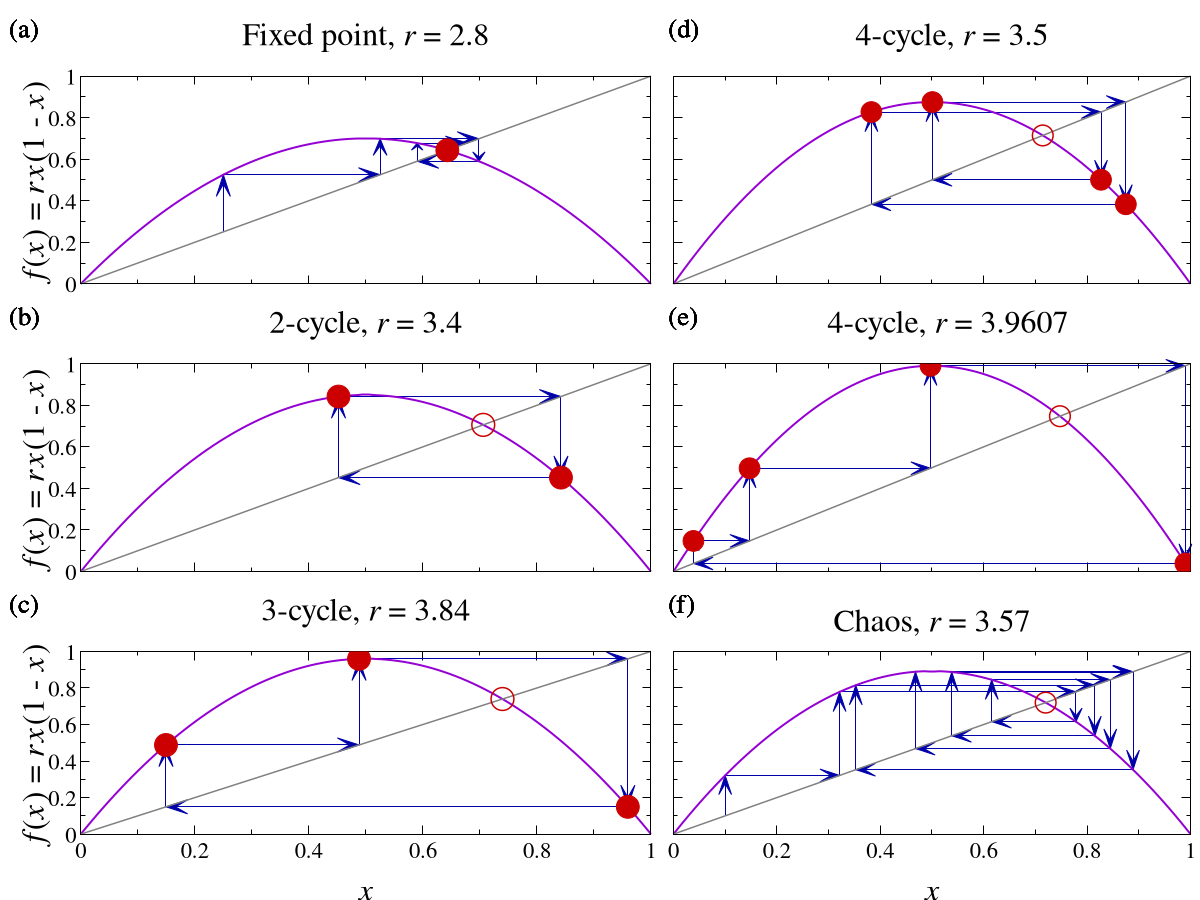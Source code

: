 unset multiplot
reset
set terminal postscript enhanced font "Times, 14" size 7, 10
set output "cobweb.ps"
set encoding iso_8859_1

colordot = "#cc0000"

# set arrow style 1, as a thin arrow
# size length, angle (deg.), backangle (deg.)
set style arrow 1 head size 0.040, 18, 30 filled lw 1.0 lc rgb "#0000aa"

set style line 10 lt 2 lw 1.5 lc rgb "#808080"

dx = 0.007
dy = 0.030

# width of the left and right colums
wlft = 0.55
wrt = 1 - wlft

# height of the three rows
ht1 = 0.32
ht2 = 0.32
ht3 = 1 - ht1 - ht2
top2 = ht2 + ht3
top3 = ht3


lftmargin = 7.0
hormargin = 1.5

vrtmargin = 0.2
botmargin = 3.0


lbfont = "Times, 20"
titlefont = "Times, 24"
tcfont = "Times, 17"


set label "(a)" at screen dx, 1.000-dy      font lbfont
set label "(b)" at screen dx, top2-dy       font lbfont
set label "(c)" at screen dx, top3-dy       font lbfont
set label "(d)" at screen wlft+dx, 1.000-dy font lbfont
set label "(e)" at screen wlft+dx, top2-dy  font lbfont
set label "(f)" at screen wlft+dx, top3-dy  font lbfont

set xtics .2 font tcfont offset 0, 0.3
set mxtics 2

set ylabel "{/Times-Italic f}{/=8 &{i}}({/Times-Italic x}{/=8 &{i}}) = {/Times-Italic r{/=8 &{i}}x}{/=8 &{i}}(1 - {/Times-Italic x}{/=8 &{i}})" offset 1.5, 0 font titlefont
set ytics .2 font tcfont offset 0.5, 0
set mytics 2



set rmargin 1.0


set multiplot
set size wlft, ht1
set origin 0.0, top2
set bmargin vrtmargin
unset xlabel
set format x ""

r = 2.8
f(x) = r*x*(1-x)
x0 = 0.25
x1 = f(x0)
x2 = f(x1)
x3 = f(x2)
x4 = f(x3)
x5 = f(x4)
x6 = f(x5)
x7 = f(x6)
xf = 1 - 1/r;

set title 'Fixed point, {/Times-Italic r} = 2.8' offset 0, 0 font titlefont


# a circle at the fixed point
set object 11 circle at xf, xf size 0.020 front fc rgb colordot fs solid

set arrow  1 from x0, x0 to x0, x1 as 1
set arrow  2 from x0, x1 to x1, x1 as 1
set arrow  3 from x1, x1 to x1, x2 as 1
set arrow  4 from x1, x2 to x2, x2 as 1
set arrow  5 from x2, x2 to x2, x3 as 1
set arrow  6 from x2, x3 to x3, x3 as 1
set arrow  7 from x3, x3 to x3, x4 as 1
set arrow  8 from x3, x4 to x4, x4 as 1
#set arrow  9 from x4, x4 to x4, x5 as 1
#set arrow 10 from x4, x5 to x5, x5 as 1
#set arrow 11 from x5, x5 to x5, x6 as 1
#set arrow 12 from x5, x6 to x6, x6 as 1
#set arrow 13 from x6, x6 to x6, x7 as 1
#set arrow 14 from x6, x7 to x7, x7 as 1


plot [0:1][:1] f(x) lw 2.0 not, \
               x    ls 10  not

unset object
unset arrow



set size wlft, ht2
set origin 0., top3


r = 3.4
x0 = 0.157845
f(x) = r*x*(1-x)
x1 = f(x0)
x2 = f(x1)
x3 = f(x2)
xf = 1 - 1/r;

set title "2-cycle, {/Times-Italic r} = 3.4" font titlefont

set object 11 circle at xf, xf size 0.020 front fc rgb colordot fs empty lw 1.5
set object 12 circle at x2, x3 size 0.020 front fc rgb colordot fs solid
set object 13 circle at x3, x2 size 0.020 front fc rgb colordot fs solid


#set arrow 1 from x0, x0 to x0, x1 as 1
#set arrow 2 from x0, x1 to x1, x1 as 1
set arrow 3 from x1, x1 to x1, x2 as 1
set arrow 4 from x1, x2 to x2, x2 as 1
set arrow 5 from x2, x2 to x2, x3 as 1
set arrow 6 from x2, x3 to x3, x3 as 1

plot [0:1][:1] f(x) lw 2.0 not, \
               x    ls 10  not


unset object
unset arrow






set size wlft, ht3
set origin 0., 0
set bmargin botmargin
set format x "%g"
set xlabel "{/Times-Italic x}" offset 0, 0.0 font titlefont

r = 3.84
x0 = 0.149407
f(x) = r*x*(1-x)
x1 = f(x0)
x2 = f(x1)
x3 = f(x2)
x4 = f(x3)
xf = 1 - 1/r;

set title "3-cycle, {/Times-Italic r} = 3.84" font titlefont

set object 11 circle at xf, xf size 0.020 front fc rgb colordot fs empty lw 1.5
set object 12 circle at x1, x2 size 0.020 front fc rgb colordot fs solid
set object 13 circle at x2, x3 size 0.020 front fc rgb colordot fs solid
set object 14 circle at x3, x4 size 0.020 front fc rgb colordot fs solid


set arrow 1 from x0, x0 to x0, x1 as 1
set arrow 2 from x0, x1 to x1, x1 as 1
set arrow 3 from x1, x1 to x1, x2 as 1
set arrow 4 from x1, x2 to x2, x2 as 1
set arrow 5 from x2, x2 to x2, x3 as 1
set arrow 6 from x2, x3 to x3, x3 as 1

plot [0:1][0:1] f(x) lw 2.0 not, \
                x    ls 10  not

unset object
unset arrow



set size wrt, ht1
set origin wlft, top2
set lmargin hormargin
set bmargin vrtmargin
unset ylabel
unset xlabel
set format y ""
set format x ""

r = 3.5
x0 = 0.125003
f(x) = r*x*(1-x)
x1 = f(x0)
x2 = f(x1)
x3 = f(x2)
x4 = f(x3)
x5 = f(x4)
xf = 1 - 1/r;

set title "     4-cycle, {/Times-Italic r} = 3.5" font titlefont

set object 11 circle at xf, xf size 0.020 front fc rgb colordot fs empty lw 1.5
set object 12 circle at x1, x2 size 0.020 front fc rgb colordot fs solid
set object 13 circle at x2, x3 size 0.020 front fc rgb colordot fs solid
set object 14 circle at x3, x4 size 0.020 front fc rgb colordot fs solid
set object 15 circle at x4, x5 size 0.020 front fc rgb colordot fs solid


#set arrow  1 from x0, x0 to x0, x1 as 1
#set arrow  2 from x0, x1 to x1, x1 as 1
set arrow  3 from x1, x1 to x1, x2 as 1
set arrow  4 from x1, x2 to x2, x2 as 1
set arrow  5 from x2, x2 to x2, x3 as 1
set arrow  6 from x2, x3 to x3, x3 as 1
set arrow  7 from x3, x3 to x3, x4 as 1
set arrow  8 from x3, x4 to x4, x4 as 1
set arrow  9 from x4, x4 to x4, x5 as 1
set arrow 10 from x4, x5 to x5, x5 as 1

plot [0:1][:1] f(x) lw 2.0 not, \
               x    ls 10  not

unset object
unset arrow


set size wrt, ht2
set origin wlft, top3

r = 3.9607
x0 = 0.0386559
f(x) = r*x*(1-x)
x1 = f(x0)
x2 = f(x1)
x3 = f(x2)
x4 = f(x3)
x5 = f(x4)
xf = 1 - 1/r;

set title "    4-cycle, {/Times-Italic r} = 3.9607" font titlefont

set object 11 circle at xf, xf size 0.020 front fc rgb colordot fs empty lw 1.5
set object 12 circle at x1, x2 size 0.020 front fc rgb colordot fs solid
set object 13 circle at x2, x3 size 0.020 front fc rgb colordot fs solid
set object 14 circle at x3, x4 size 0.020 front fc rgb colordot fs solid
set object 15 circle at x4, x5 size 0.020 front fc rgb colordot fs solid


set arrow 1 from x0, x0 to x0, x1 as 1
set arrow 2 from x0, x1 to x1, x1 as 1
set arrow 3 from x1, x1 to x1, x2 as 1
set arrow 4 from x1, x2 to x2, x2 as 1
set arrow 5 from x2, x2 to x2, x3 as 1
set arrow 6 from x2, x3 to x3, x3 as 1
set arrow 7 from x3, x3 to x3, x4 as 1
set arrow 8 from x3, x4 to x4, x4 as 1

plot [0:1.0][0:1.0] f(x) lw 2.0 not, \
                      x    ls 10  not

unset object
unset arrow


set size wrt, ht3
set origin wlft, 0
set bmargin botmargin
set format x "%g"
set xlabel "{/Times-Italic x}" offset 0, 0.0 font titlefont

r = 3.57
f(x) = r*x*(1-x)
x0  = 0.1
x1  = f(x0)
x2  = f(x1)
x3  = f(x2)
x4  = f(x3)
x5  = f(x4)
x6  = f(x5)
x7  = f(x6)
x8  = f(x7)
x9  = f(x8)
x10 = f(x9)
xf = 1 - 1/r;

set title "Chaos, {/Times-Italic r} = 3.57" offset 0, -0.5 font titlefont

set object 11 circle at xf, xf size 0.020 front fc rgb colordot fs empty lw 1.5

set arrow  1 from x0,  x0  to x0,  x1  as 1
set arrow  2 from x0,  x1  to x1,  x1  as 1
set arrow  3 from x1,  x1  to x1,  x2  as 1
set arrow  4 from x1,  x2  to x2,  x2  as 1
set arrow  5 from x2,  x2  to x2,  x3  as 1
set arrow  6 from x2,  x3  to x3,  x3  as 1
set arrow  7 from x3,  x3  to x3,  x4  as 1
set arrow  8 from x3,  x4  to x4,  x4  as 1
set arrow  9 from x4,  x4  to x4,  x5  as 1
set arrow 10 from x4,  x5  to x5,  x5  as 1
set arrow 11 from x5,  x5  to x5,  x6  as 1
set arrow 12 from x5,  x6  to x6,  x6  as 1
set arrow 13 from x6,  x6  to x6,  x7  as 1
set arrow 14 from x6,  x7  to x7,  x7  as 1
set arrow 15 from x7,  x7  to x7,  x8  as 1
set arrow 16 from x7,  x8  to x8,  x8  as 1
set arrow 17 from x8,  x8  to x8,  x9  as 1
set arrow 18 from x8,  x9  to x9,  x9  as 1
set arrow 19 from x9,  x9  to x9,  x10 as 1
set arrow 20 from x9,  x10 to x10, x10 as 1



plot [0:1][0:1.0] f(x) lw 2.0 not, \
                  x    ls 10  not

unset object
unset arrow

unset multiplot
unset output
set terminal wxt
reset
